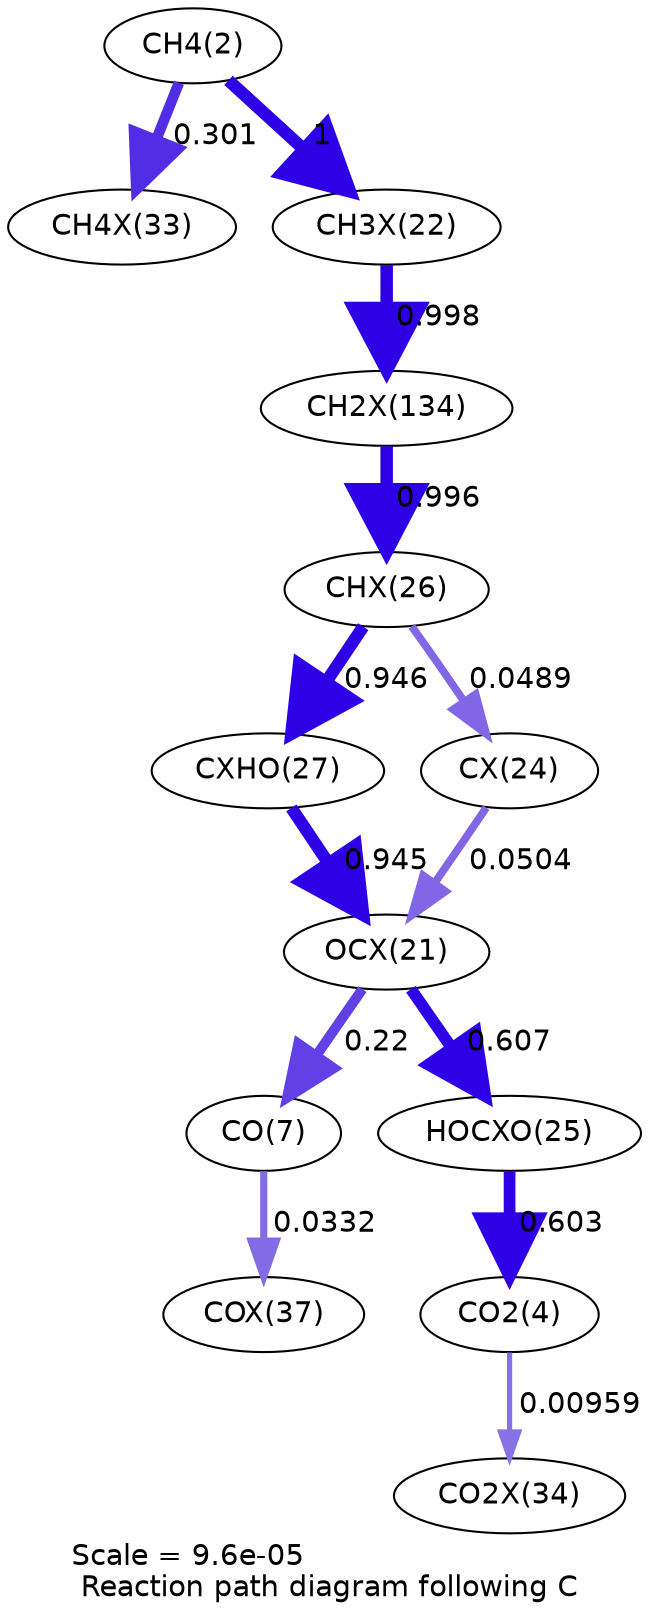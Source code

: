 digraph reaction_paths {
center=1;
s4 -> s33[fontname="Helvetica", penwidth=5.09, arrowsize=2.55, color="0.7, 0.801, 0.9"
, label=" 0.301"];
s4 -> s27[fontname="Helvetica", penwidth=6, arrowsize=3, color="0.7, 1.5, 0.9"
, label=" 1"];
s27 -> s40[fontname="Helvetica", penwidth=6, arrowsize=3, color="0.7, 1.5, 0.9"
, label=" 0.998"];
s40 -> s31[fontname="Helvetica", penwidth=6, arrowsize=3, color="0.7, 1.5, 0.9"
, label=" 0.996"];
s31 -> s32[fontname="Helvetica", penwidth=5.96, arrowsize=2.98, color="0.7, 1.45, 0.9"
, label=" 0.946"];
s31 -> s29[fontname="Helvetica", penwidth=3.72, arrowsize=1.86, color="0.7, 0.549, 0.9"
, label=" 0.0489"];
s32 -> s26[fontname="Helvetica", penwidth=5.96, arrowsize=2.98, color="0.7, 1.44, 0.9"
, label=" 0.945"];
s26 -> s9[fontname="Helvetica", penwidth=4.86, arrowsize=2.43, color="0.7, 0.72, 0.9"
, label=" 0.22"];
s9 -> s37[fontname="Helvetica", penwidth=3.43, arrowsize=1.71, color="0.7, 0.533, 0.9"
, label=" 0.0332"];
s26 -> s30[fontname="Helvetica", penwidth=5.62, arrowsize=2.81, color="0.7, 1.11, 0.9"
, label=" 0.607"];
s29 -> s26[fontname="Helvetica", penwidth=3.75, arrowsize=1.87, color="0.7, 0.55, 0.9"
, label=" 0.0504"];
s30 -> s6[fontname="Helvetica", penwidth=5.62, arrowsize=2.81, color="0.7, 1.1, 0.9"
, label=" 0.603"];
s6 -> s34[fontname="Helvetica", penwidth=2.49, arrowsize=1.25, color="0.7, 0.51, 0.9"
, label=" 0.00959"];
s4 [ fontname="Helvetica", label="CH4(2)"];
s6 [ fontname="Helvetica", label="CO2(4)"];
s9 [ fontname="Helvetica", label="CO(7)"];
s26 [ fontname="Helvetica", label="OCX(21)"];
s27 [ fontname="Helvetica", label="CH3X(22)"];
s29 [ fontname="Helvetica", label="CX(24)"];
s30 [ fontname="Helvetica", label="HOCXO(25)"];
s31 [ fontname="Helvetica", label="CHX(26)"];
s32 [ fontname="Helvetica", label="CXHO(27)"];
s33 [ fontname="Helvetica", label="CH4X(33)"];
s34 [ fontname="Helvetica", label="CO2X(34)"];
s37 [ fontname="Helvetica", label="COX(37)"];
s40 [ fontname="Helvetica", label="CH2X(134)"];
 label = "Scale = 9.6e-05\l Reaction path diagram following C";
 fontname = "Helvetica";
}
